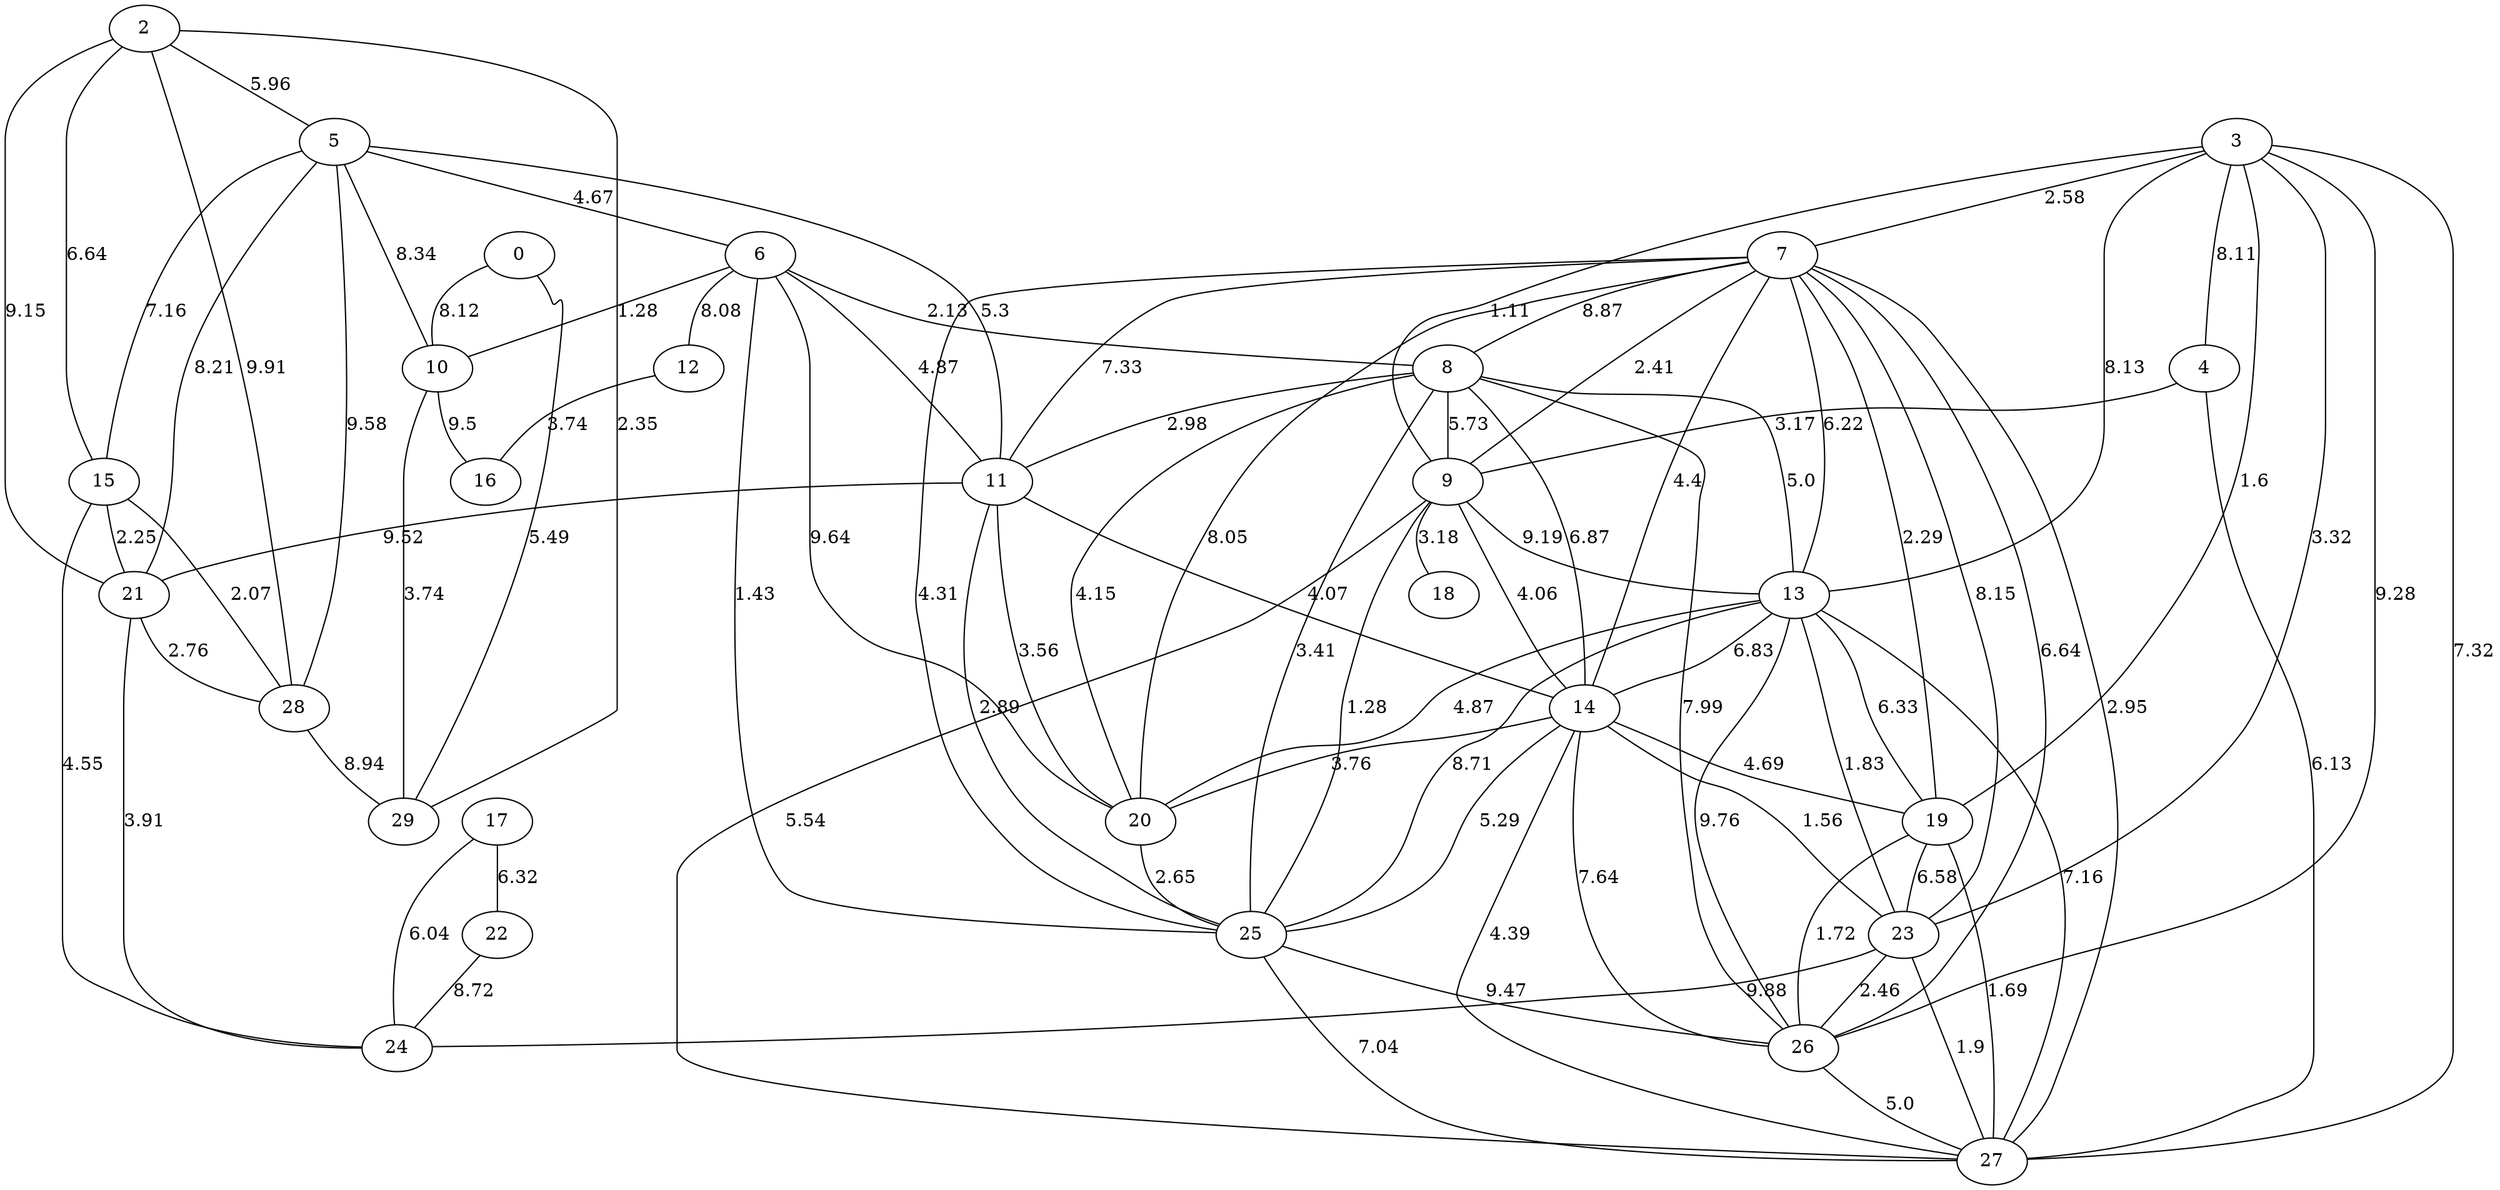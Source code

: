 graph G {
"0";
"2";
"3";
"4";
"5";
"6";
"7";
"8";
"9";
"10";
"11";
"12";
"13";
"14";
"15";
"16";
"17";
"18";
"19";
"20";
"21";
"22";
"23";
"24";
"25";
"26";
"27";
"28";
"29";
    "20" -- "25"[label="2.65", len="2.65"];
    "21" -- "28"[label="2.76", len="2.76"];
    "7" -- "25"[label="4.31", len="4.31"];
    "0" -- "10"[label="8.12", len="8.12"];
    "23" -- "26"[label="2.46", len="2.46"];
    "3" -- "7"[label="2.58", len="2.58"];
    "2" -- "5"[label="5.96", len="5.96"];
    "6" -- "10"[label="1.28", len="1.28"];
    "25" -- "26"[label="9.47", len="9.47"];
    "7" -- "19"[label="2.29", len="2.29"];
    "6" -- "25"[label="1.43", len="1.43"];
    "13" -- "20"[label="4.87", len="4.87"];
    "9" -- "14"[label="4.06", len="4.06"];
    "5" -- "11"[label="5.3", len="5.3"];
    "3" -- "23"[label="3.32", len="3.32"];
    "5" -- "21"[label="8.21", len="8.21"];
    "11" -- "21"[label="9.52", len="9.52"];
    "13" -- "23"[label="1.83", len="1.83"];
    "2" -- "28"[label="9.91", len="9.91"];
    "19" -- "23"[label="6.58", len="6.58"];
    "10" -- "29"[label="3.74", len="3.74"];
    "7" -- "8"[label="8.87", len="8.87"];
    "21" -- "24"[label="3.91", len="3.91"];
    "13" -- "26"[label="9.76", len="9.76"];
    "8" -- "9"[label="5.73", len="5.73"];
    "9" -- "25"[label="1.28", len="1.28"];
    "17" -- "24"[label="6.04", len="6.04"];
    "3" -- "27"[label="7.32", len="7.32"];
    "8" -- "25"[label="3.41", len="3.41"];
    "6" -- "11"[label="4.87", len="4.87"];
    "14" -- "19"[label="4.69", len="4.69"];
    "17" -- "22"[label="6.32", len="6.32"];
    "13" -- "19"[label="6.33", len="6.33"];
    "23" -- "24"[label="9.88", len="9.88"];
    "9" -- "13"[label="9.19", len="9.19"];
    "5" -- "10"[label="8.34", len="8.34"];
    "14" -- "25"[label="5.29", len="5.29"];
    "19" -- "27"[label="1.69", len="1.69"];
    "15" -- "28"[label="2.07", len="2.07"];
    "6" -- "20"[label="9.64", len="9.64"];
    "11" -- "20"[label="3.56", len="3.56"];
    "11" -- "25"[label="2.89", len="2.89"];
    "2" -- "29"[label="2.35", len="2.35"];
    "8" -- "13"[label="5.0", len="5.0"];
    "28" -- "29"[label="8.94", len="8.94"];
    "4" -- "27"[label="6.13", len="6.13"];
    "14" -- "26"[label="7.64", len="7.64"];
    "11" -- "14"[label="4.07", len="4.07"];
    "9" -- "18"[label="3.18", len="3.18"];
    "7" -- "11"[label="7.33", len="7.33"];
    "7" -- "20"[label="8.05", len="8.05"];
    "13" -- "25"[label="8.71", len="8.71"];
    "14" -- "23"[label="1.56", len="1.56"];
    "7" -- "14"[label="4.4", len="4.4"];
    "7" -- "27"[label="2.95", len="2.95"];
    "3" -- "9"[label="1.11", len="1.11"];
    "3" -- "26"[label="9.28", len="9.28"];
    "8" -- "26"[label="7.99", len="7.99"];
    "9" -- "27"[label="5.54", len="5.54"];
    "15" -- "24"[label="4.55", len="4.55"];
    "6" -- "8"[label="2.13", len="2.13"];
    "10" -- "16"[label="9.5", len="9.5"];
    "7" -- "13"[label="6.22", len="6.22"];
    "15" -- "21"[label="2.25", len="2.25"];
    "23" -- "27"[label="1.9", len="1.9"];
    "3" -- "4"[label="8.11", len="8.11"];
    "5" -- "6"[label="4.67", len="4.67"];
    "19" -- "26"[label="1.72", len="1.72"];
    "25" -- "27"[label="7.04", len="7.04"];
    "12" -- "16"[label="3.74", len="3.74"];
    "8" -- "14"[label="6.87", len="6.87"];
    "4" -- "9"[label="3.17", len="3.17"];
    "8" -- "20"[label="4.15", len="4.15"];
    "14" -- "27"[label="4.39", len="4.39"];
    "0" -- "29"[label="5.49", len="5.49"];
    "7" -- "23"[label="8.15", len="8.15"];
    "22" -- "24"[label="8.72", len="8.72"];
    "3" -- "13"[label="8.13", len="8.13"];
    "8" -- "11"[label="2.98", len="2.98"];
    "5" -- "15"[label="7.16", len="7.16"];
    "3" -- "19"[label="1.6", len="1.6"];
    "6" -- "12"[label="8.08", len="8.08"];
    "5" -- "28"[label="9.58", len="9.58"];
    "14" -- "20"[label="3.76", len="3.76"];
    "7" -- "9"[label="2.41", len="2.41"];
    "26" -- "27"[label="5.0", len="5.0"];
    "7" -- "26"[label="6.64", len="6.64"];
    "13" -- "14"[label="6.83", len="6.83"];
    "2" -- "21"[label="9.15", len="9.15"];
    "13" -- "27"[label="7.16", len="7.16"];
    "2" -- "15"[label="6.64", len="6.64"];
}
